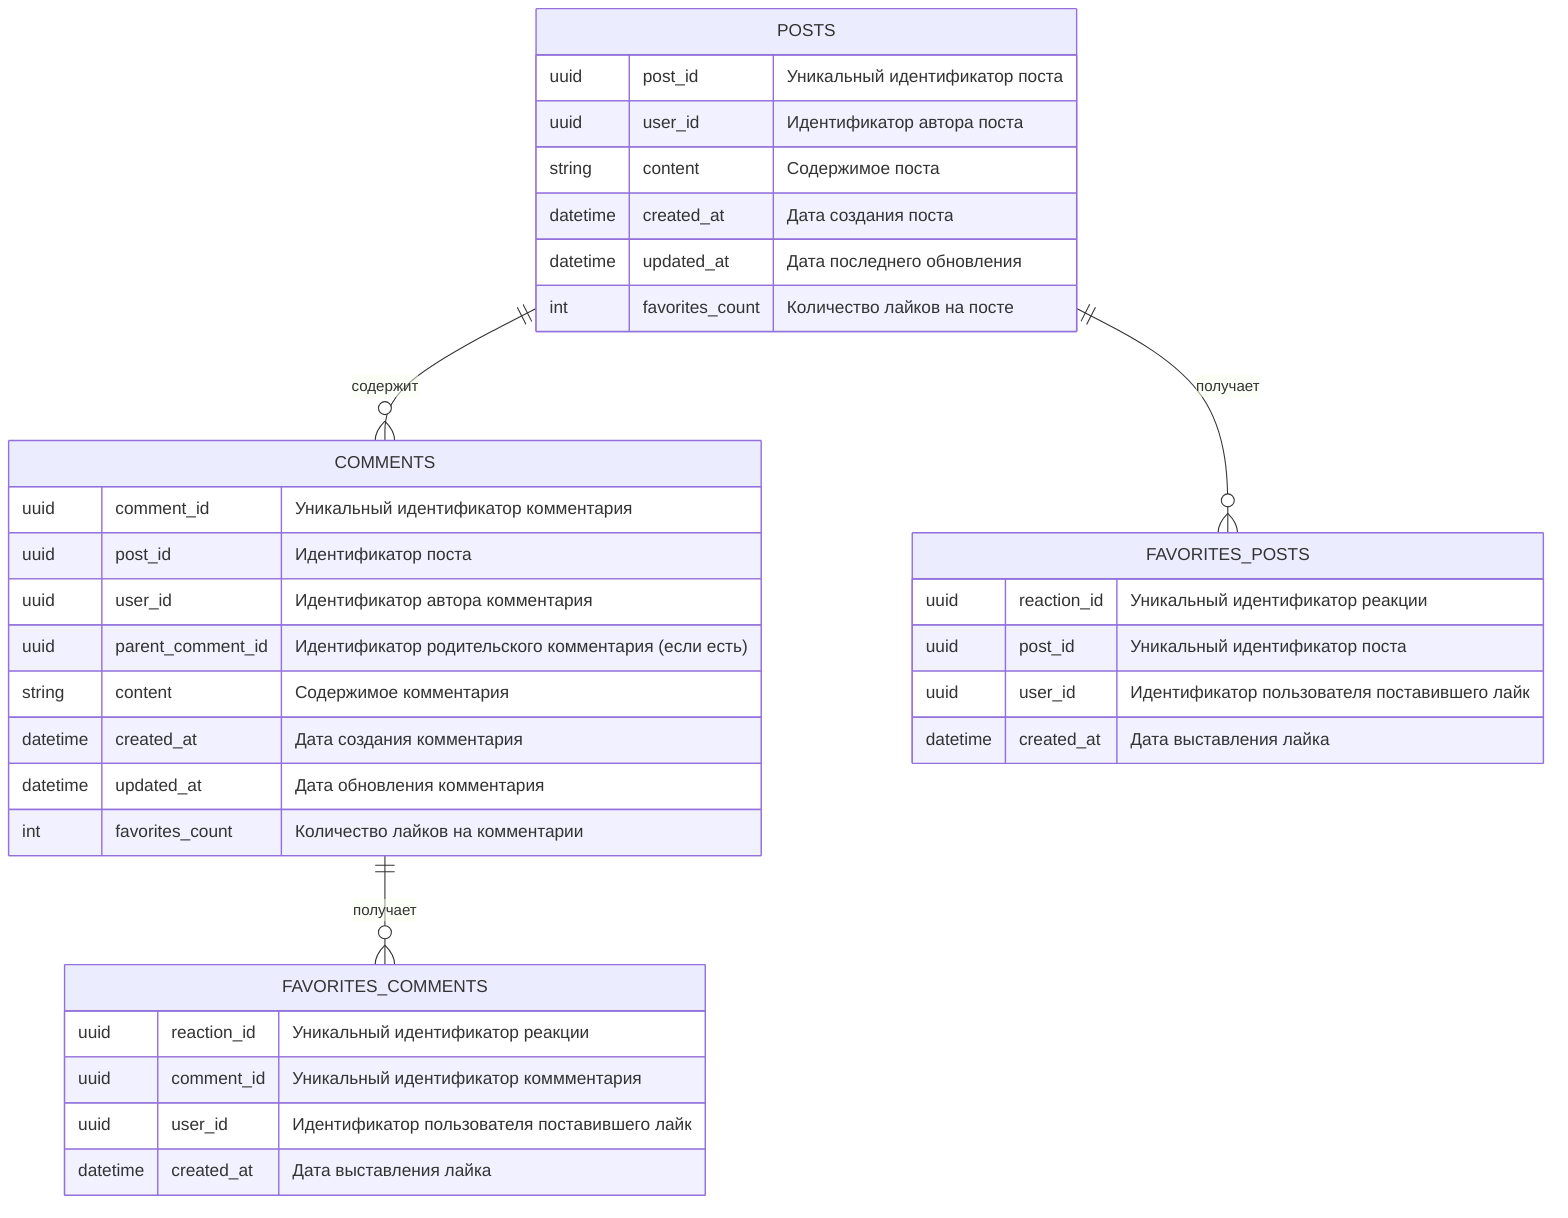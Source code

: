 erDiagram
    POSTS {
        uuid post_id "Уникальный идентификатор поста"
        uuid user_id "Идентификатор автора поста"
        string content "Содержимое поста"
        datetime created_at "Дата создания поста"
        datetime updated_at "Дата последнего обновления"
        int favorites_count "Количество лайков на посте"
    }
    COMMENTS {
        uuid comment_id "Уникальный идентификатор комментария"
        uuid post_id "Идентификатор поста"
        uuid user_id "Идентификатор автора комментария"
        uuid parent_comment_id "Идентификатор родительского комментария (если есть)"
        string content "Содержимое комментария"
        datetime created_at "Дата создания комментария"
        datetime updated_at "Дата обновления комментария"
        int favorites_count "Количество лайков на комментарии"
    }
    FAVORITES_POSTS {
        uuid reaction_id "Уникальный идентификатор реакции"
        uuid post_id "Уникальный идентификатор поста"
        uuid user_id "Идентификатор пользователя поставившего лайк"
        datetime created_at "Дата выставления лайка"
    }
    FAVORITES_COMMENTS {
        uuid reaction_id "Уникальный идентификатор реакции"
        uuid comment_id "Уникальный идентификатор коммментария"
        uuid user_id "Идентификатор пользователя поставившего лайк"
        datetime created_at "Дата выставления лайка"
    }

    POSTS ||--o{ COMMENTS : "содержит"
    POSTS ||--o{ FAVORITES_POSTS : "получает"
    COMMENTS ||--o{ FAVORITES_COMMENTS : "получает"